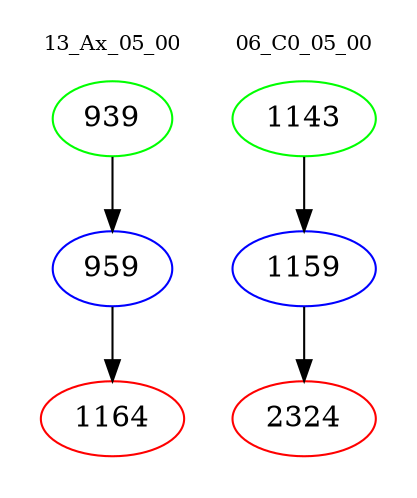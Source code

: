 digraph{
subgraph cluster_0 {
color = white
label = "13_Ax_05_00";
fontsize=10;
T0_939 [label="939", color="green"]
T0_939 -> T0_959 [color="black"]
T0_959 [label="959", color="blue"]
T0_959 -> T0_1164 [color="black"]
T0_1164 [label="1164", color="red"]
}
subgraph cluster_1 {
color = white
label = "06_C0_05_00";
fontsize=10;
T1_1143 [label="1143", color="green"]
T1_1143 -> T1_1159 [color="black"]
T1_1159 [label="1159", color="blue"]
T1_1159 -> T1_2324 [color="black"]
T1_2324 [label="2324", color="red"]
}
}

